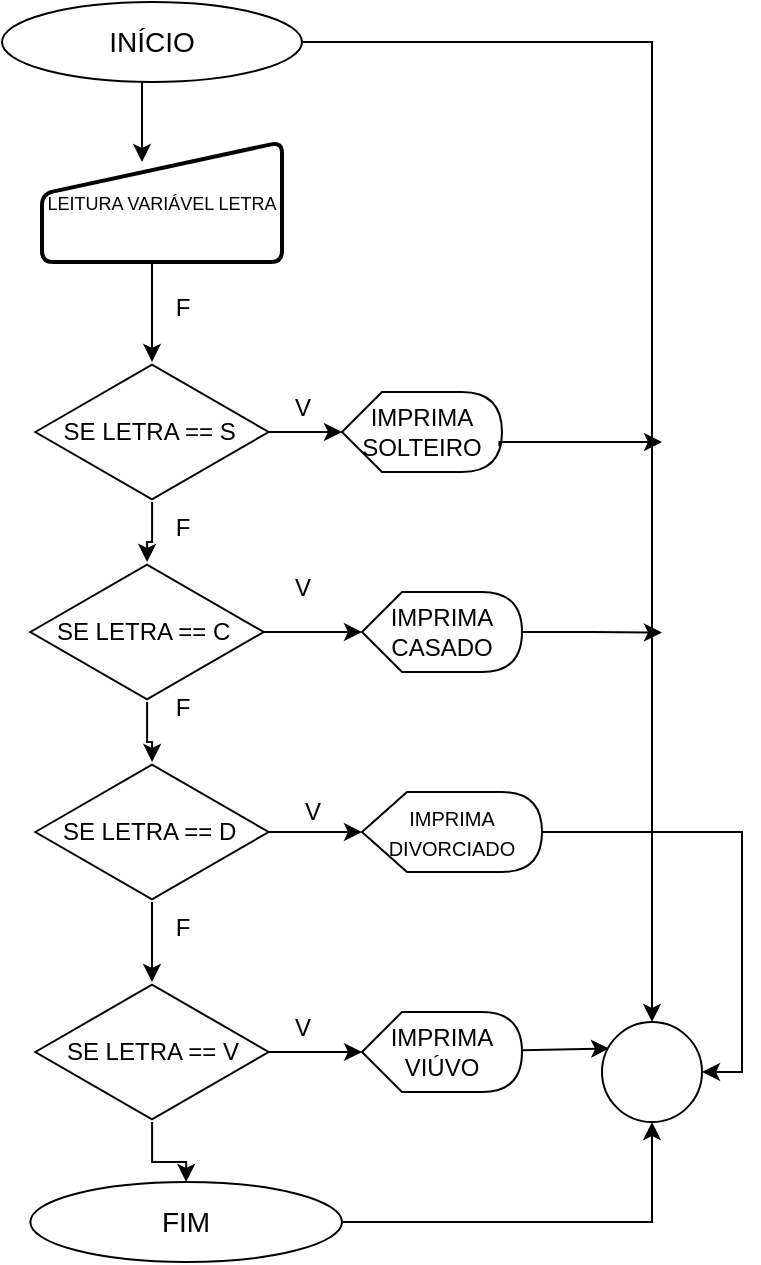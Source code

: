 <mxfile version="24.8.0">
  <diagram name="Página-1" id="QHNUnMwvErE9_-hjAU6X">
    <mxGraphModel dx="874" dy="468" grid="1" gridSize="10" guides="1" tooltips="1" connect="1" arrows="1" fold="1" page="1" pageScale="1" pageWidth="827" pageHeight="1169" math="0" shadow="0">
      <root>
        <mxCell id="0" />
        <mxCell id="1" parent="0" />
        <mxCell id="IM5ujPKIXsdQfhXpKx9R-6" value="" style="edgeStyle=orthogonalEdgeStyle;rounded=0;orthogonalLoop=1;jettySize=auto;html=1;" parent="1" source="IM5ujPKIXsdQfhXpKx9R-2" edge="1">
          <mxGeometry relative="1" as="geometry">
            <Array as="points">
              <mxPoint x="100" y="80" />
              <mxPoint x="100" y="80" />
            </Array>
            <mxPoint x="100" y="100" as="targetPoint" />
          </mxGeometry>
        </mxCell>
        <mxCell id="lkzwZg_bybgsmOMzn8Zf-12" style="edgeStyle=orthogonalEdgeStyle;rounded=0;orthogonalLoop=1;jettySize=auto;html=1;exitX=1;exitY=0.5;exitDx=0;exitDy=0;" edge="1" parent="1" source="IM5ujPKIXsdQfhXpKx9R-2" target="lkzwZg_bybgsmOMzn8Zf-13">
          <mxGeometry relative="1" as="geometry">
            <mxPoint x="360" y="600" as="targetPoint" />
          </mxGeometry>
        </mxCell>
        <mxCell id="IM5ujPKIXsdQfhXpKx9R-2" value="&lt;font style=&quot;font-size: 14px;&quot;&gt;INÍCIO&lt;/font&gt;" style="ellipse;whiteSpace=wrap;html=1;" parent="1" vertex="1">
          <mxGeometry x="30" y="20" width="150" height="40" as="geometry" />
        </mxCell>
        <mxCell id="lkzwZg_bybgsmOMzn8Zf-17" style="rounded=0;orthogonalLoop=1;jettySize=auto;html=1;edgeStyle=orthogonalEdgeStyle;entryX=0.5;entryY=1;entryDx=0;entryDy=0;" edge="1" parent="1" source="IM5ujPKIXsdQfhXpKx9R-3" target="lkzwZg_bybgsmOMzn8Zf-13">
          <mxGeometry relative="1" as="geometry">
            <mxPoint x="360" y="630" as="targetPoint" />
          </mxGeometry>
        </mxCell>
        <mxCell id="IM5ujPKIXsdQfhXpKx9R-3" value="&lt;font style=&quot;font-size: 14px;&quot;&gt;FIM&lt;/font&gt;" style="ellipse;whiteSpace=wrap;html=1;" parent="1" vertex="1">
          <mxGeometry x="44.16" y="610" width="155.84" height="40" as="geometry" />
        </mxCell>
        <mxCell id="IM5ujPKIXsdQfhXpKx9R-17" value="" style="edgeStyle=orthogonalEdgeStyle;rounded=0;orthogonalLoop=1;jettySize=auto;html=1;" parent="1" source="IM5ujPKIXsdQfhXpKx9R-4" target="IM5ujPKIXsdQfhXpKx9R-9" edge="1">
          <mxGeometry relative="1" as="geometry">
            <Array as="points">
              <mxPoint x="105" y="170" />
              <mxPoint x="105" y="170" />
            </Array>
          </mxGeometry>
        </mxCell>
        <mxCell id="IM5ujPKIXsdQfhXpKx9R-4" value="&lt;font style=&quot;font-size: 9px;&quot;&gt;LEITURA VARIÁVEL LETRA&lt;/font&gt;" style="html=1;strokeWidth=2;shape=manualInput;whiteSpace=wrap;rounded=1;size=26;arcSize=11;" parent="1" vertex="1">
          <mxGeometry x="50" y="90" width="120" height="60" as="geometry" />
        </mxCell>
        <mxCell id="IM5ujPKIXsdQfhXpKx9R-23" value="" style="edgeStyle=orthogonalEdgeStyle;rounded=0;orthogonalLoop=1;jettySize=auto;html=1;" parent="1" source="IM5ujPKIXsdQfhXpKx9R-7" target="IM5ujPKIXsdQfhXpKx9R-10" edge="1">
          <mxGeometry relative="1" as="geometry" />
        </mxCell>
        <mxCell id="IM5ujPKIXsdQfhXpKx9R-28" value="" style="edgeStyle=orthogonalEdgeStyle;rounded=0;orthogonalLoop=1;jettySize=auto;html=1;" parent="1" source="IM5ujPKIXsdQfhXpKx9R-7" edge="1">
          <mxGeometry relative="1" as="geometry">
            <mxPoint x="210" y="435" as="targetPoint" />
          </mxGeometry>
        </mxCell>
        <mxCell id="IM5ujPKIXsdQfhXpKx9R-7" value="SE LETRA == D&amp;nbsp;" style="html=1;whiteSpace=wrap;aspect=fixed;shape=isoRectangle;" parent="1" vertex="1">
          <mxGeometry x="46.66" y="400" width="116.67" height="70" as="geometry" />
        </mxCell>
        <mxCell id="IM5ujPKIXsdQfhXpKx9R-22" value="" style="edgeStyle=orthogonalEdgeStyle;rounded=0;orthogonalLoop=1;jettySize=auto;html=1;" parent="1" source="IM5ujPKIXsdQfhXpKx9R-8" target="IM5ujPKIXsdQfhXpKx9R-7" edge="1">
          <mxGeometry relative="1" as="geometry" />
        </mxCell>
        <mxCell id="IM5ujPKIXsdQfhXpKx9R-27" value="" style="edgeStyle=orthogonalEdgeStyle;rounded=0;orthogonalLoop=1;jettySize=auto;html=1;" parent="1" source="IM5ujPKIXsdQfhXpKx9R-8" target="IM5ujPKIXsdQfhXpKx9R-14" edge="1">
          <mxGeometry relative="1" as="geometry" />
        </mxCell>
        <mxCell id="IM5ujPKIXsdQfhXpKx9R-8" value="SE LETRA == C&amp;nbsp;" style="html=1;whiteSpace=wrap;aspect=fixed;shape=isoRectangle;" parent="1" vertex="1">
          <mxGeometry x="44.16" y="300" width="116.67" height="70" as="geometry" />
        </mxCell>
        <mxCell id="IM5ujPKIXsdQfhXpKx9R-21" value="" style="edgeStyle=orthogonalEdgeStyle;rounded=0;orthogonalLoop=1;jettySize=auto;html=1;" parent="1" source="IM5ujPKIXsdQfhXpKx9R-9" target="IM5ujPKIXsdQfhXpKx9R-8" edge="1">
          <mxGeometry relative="1" as="geometry" />
        </mxCell>
        <mxCell id="IM5ujPKIXsdQfhXpKx9R-26" value="" style="edgeStyle=orthogonalEdgeStyle;rounded=0;orthogonalLoop=1;jettySize=auto;html=1;" parent="1" source="IM5ujPKIXsdQfhXpKx9R-9" target="IM5ujPKIXsdQfhXpKx9R-13" edge="1">
          <mxGeometry relative="1" as="geometry" />
        </mxCell>
        <mxCell id="IM5ujPKIXsdQfhXpKx9R-9" value="SE LETRA == S&amp;nbsp;" style="html=1;whiteSpace=wrap;aspect=fixed;shape=isoRectangle;" parent="1" vertex="1">
          <mxGeometry x="46.66" y="200" width="116.67" height="70" as="geometry" />
        </mxCell>
        <mxCell id="IM5ujPKIXsdQfhXpKx9R-29" value="" style="edgeStyle=orthogonalEdgeStyle;rounded=0;orthogonalLoop=1;jettySize=auto;html=1;" parent="1" source="IM5ujPKIXsdQfhXpKx9R-10" target="IM5ujPKIXsdQfhXpKx9R-16" edge="1">
          <mxGeometry relative="1" as="geometry" />
        </mxCell>
        <mxCell id="lkzwZg_bybgsmOMzn8Zf-1" value="" style="edgeStyle=orthogonalEdgeStyle;rounded=0;orthogonalLoop=1;jettySize=auto;html=1;" edge="1" parent="1" source="IM5ujPKIXsdQfhXpKx9R-10" target="IM5ujPKIXsdQfhXpKx9R-3">
          <mxGeometry relative="1" as="geometry" />
        </mxCell>
        <mxCell id="IM5ujPKIXsdQfhXpKx9R-10" value="SE LETRA == V" style="html=1;whiteSpace=wrap;aspect=fixed;shape=isoRectangle;" parent="1" vertex="1">
          <mxGeometry x="46.66" y="510" width="116.67" height="70" as="geometry" />
        </mxCell>
        <mxCell id="IM5ujPKIXsdQfhXpKx9R-13" value="IMPRIMA SOLTEIRO" style="shape=display;whiteSpace=wrap;html=1;" parent="1" vertex="1">
          <mxGeometry x="200" y="215" width="80" height="40" as="geometry" />
        </mxCell>
        <mxCell id="lkzwZg_bybgsmOMzn8Zf-30" style="edgeStyle=orthogonalEdgeStyle;rounded=0;orthogonalLoop=1;jettySize=auto;html=1;exitX=1;exitY=0.5;exitDx=0;exitDy=0;exitPerimeter=0;" edge="1" parent="1" source="IM5ujPKIXsdQfhXpKx9R-14">
          <mxGeometry relative="1" as="geometry">
            <mxPoint x="360" y="335.286" as="targetPoint" />
          </mxGeometry>
        </mxCell>
        <mxCell id="IM5ujPKIXsdQfhXpKx9R-14" value="IMPRIMA CASADO" style="shape=display;whiteSpace=wrap;html=1;" parent="1" vertex="1">
          <mxGeometry x="210" y="315" width="80" height="40" as="geometry" />
        </mxCell>
        <mxCell id="lkzwZg_bybgsmOMzn8Zf-27" style="edgeStyle=orthogonalEdgeStyle;rounded=0;orthogonalLoop=1;jettySize=auto;html=1;entryX=1;entryY=0.5;entryDx=0;entryDy=0;" edge="1" parent="1" source="IM5ujPKIXsdQfhXpKx9R-15" target="lkzwZg_bybgsmOMzn8Zf-13">
          <mxGeometry relative="1" as="geometry" />
        </mxCell>
        <mxCell id="IM5ujPKIXsdQfhXpKx9R-15" value="&lt;font style=&quot;font-size: 10px;&quot;&gt;IMPRIMA DIVORCIADO&lt;/font&gt;" style="shape=display;whiteSpace=wrap;html=1;" parent="1" vertex="1">
          <mxGeometry x="210" y="415" width="90" height="40" as="geometry" />
        </mxCell>
        <mxCell id="lkzwZg_bybgsmOMzn8Zf-18" value="" style="edgeStyle=none;rounded=0;orthogonalLoop=1;jettySize=auto;html=1;entryX=0.071;entryY=0.264;entryDx=0;entryDy=0;entryPerimeter=0;" edge="1" parent="1" source="IM5ujPKIXsdQfhXpKx9R-16" target="lkzwZg_bybgsmOMzn8Zf-13">
          <mxGeometry relative="1" as="geometry" />
        </mxCell>
        <mxCell id="IM5ujPKIXsdQfhXpKx9R-16" value="IMPRIMA VIÚVO" style="shape=display;whiteSpace=wrap;html=1;" parent="1" vertex="1">
          <mxGeometry x="210" y="525" width="80" height="40" as="geometry" />
        </mxCell>
        <mxCell id="lkzwZg_bybgsmOMzn8Zf-2" value="V" style="text;html=1;align=center;verticalAlign=middle;resizable=0;points=[];autosize=1;strokeColor=none;fillColor=none;" vertex="1" parent="1">
          <mxGeometry x="165" y="208" width="30" height="30" as="geometry" />
        </mxCell>
        <mxCell id="lkzwZg_bybgsmOMzn8Zf-3" value="V" style="text;html=1;align=center;verticalAlign=middle;resizable=0;points=[];autosize=1;strokeColor=none;fillColor=none;" vertex="1" parent="1">
          <mxGeometry x="165" y="298" width="30" height="30" as="geometry" />
        </mxCell>
        <mxCell id="lkzwZg_bybgsmOMzn8Zf-4" value="V" style="text;html=1;align=center;verticalAlign=middle;resizable=0;points=[];autosize=1;strokeColor=none;fillColor=none;" vertex="1" parent="1">
          <mxGeometry x="170" y="410" width="30" height="30" as="geometry" />
        </mxCell>
        <mxCell id="lkzwZg_bybgsmOMzn8Zf-5" value="V" style="text;html=1;align=center;verticalAlign=middle;resizable=0;points=[];autosize=1;strokeColor=none;fillColor=none;" vertex="1" parent="1">
          <mxGeometry x="165" y="518" width="30" height="30" as="geometry" />
        </mxCell>
        <mxCell id="lkzwZg_bybgsmOMzn8Zf-6" value="F" style="text;html=1;align=center;verticalAlign=middle;resizable=0;points=[];autosize=1;strokeColor=none;fillColor=none;" vertex="1" parent="1">
          <mxGeometry x="105" y="468" width="30" height="30" as="geometry" />
        </mxCell>
        <mxCell id="lkzwZg_bybgsmOMzn8Zf-7" value="F" style="text;html=1;align=center;verticalAlign=middle;resizable=0;points=[];autosize=1;strokeColor=none;fillColor=none;" vertex="1" parent="1">
          <mxGeometry x="105" y="358" width="30" height="30" as="geometry" />
        </mxCell>
        <mxCell id="lkzwZg_bybgsmOMzn8Zf-9" value="F" style="text;html=1;align=center;verticalAlign=middle;resizable=0;points=[];autosize=1;strokeColor=none;fillColor=none;" vertex="1" parent="1">
          <mxGeometry x="105" y="268" width="30" height="30" as="geometry" />
        </mxCell>
        <mxCell id="lkzwZg_bybgsmOMzn8Zf-13" value="" style="ellipse;whiteSpace=wrap;html=1;aspect=fixed;" vertex="1" parent="1">
          <mxGeometry x="330" y="530" width="50" height="50" as="geometry" />
        </mxCell>
        <mxCell id="lkzwZg_bybgsmOMzn8Zf-31" style="edgeStyle=orthogonalEdgeStyle;rounded=0;orthogonalLoop=1;jettySize=auto;html=1;exitX=0.984;exitY=0.679;exitDx=0;exitDy=0;exitPerimeter=0;" edge="1" parent="1" source="IM5ujPKIXsdQfhXpKx9R-13">
          <mxGeometry relative="1" as="geometry">
            <mxPoint x="360" y="240" as="targetPoint" />
            <mxPoint x="290" y="240" as="sourcePoint" />
            <Array as="points">
              <mxPoint x="279" y="240" />
            </Array>
          </mxGeometry>
        </mxCell>
        <mxCell id="lkzwZg_bybgsmOMzn8Zf-33" value="F" style="text;html=1;align=center;verticalAlign=middle;resizable=0;points=[];autosize=1;strokeColor=none;fillColor=none;" vertex="1" parent="1">
          <mxGeometry x="105" y="158" width="30" height="30" as="geometry" />
        </mxCell>
      </root>
    </mxGraphModel>
  </diagram>
</mxfile>
